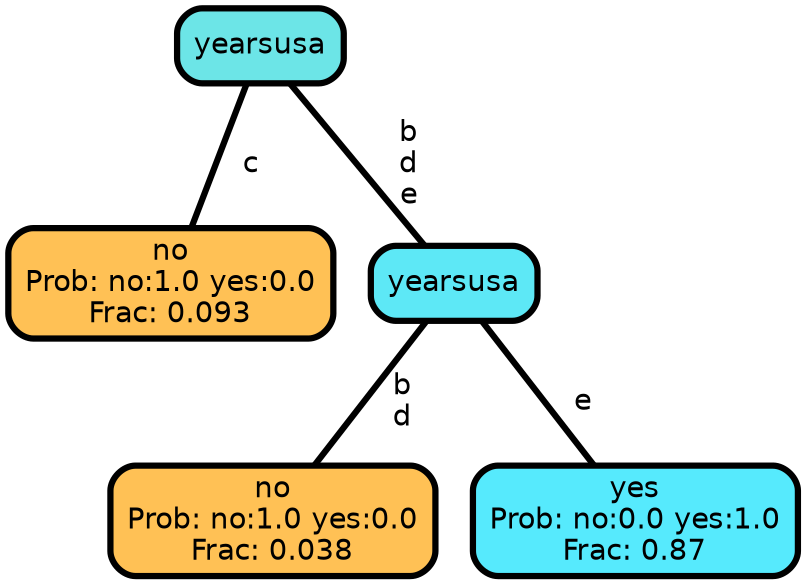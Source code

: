 graph Tree {
node [shape=box, style="filled, rounded",color="black",penwidth="3",fontcolor="black",                 fontname=helvetica] ;
graph [ranksep="0 equally", splines=straight,                 bgcolor=transparent, dpi=200] ;
edge [fontname=helvetica, color=black] ;
0 [label="no
Prob: no:1.0 yes:0.0
Frac: 0.093", fillcolor="#ffc155"] ;
1 [label="yearsusa", fillcolor="#6ce5e7"] ;
2 [label="no
Prob: no:1.0 yes:0.0
Frac: 0.038", fillcolor="#ffc155"] ;
3 [label="yearsusa", fillcolor="#5de8f6"] ;
4 [label="yes
Prob: no:0.0 yes:1.0
Frac: 0.87", fillcolor="#56eafd"] ;
1 -- 0 [label=" c",penwidth=3] ;
1 -- 3 [label=" b\n d\n e",penwidth=3] ;
3 -- 2 [label=" b\n d",penwidth=3] ;
3 -- 4 [label=" e",penwidth=3] ;
{rank = same;}}